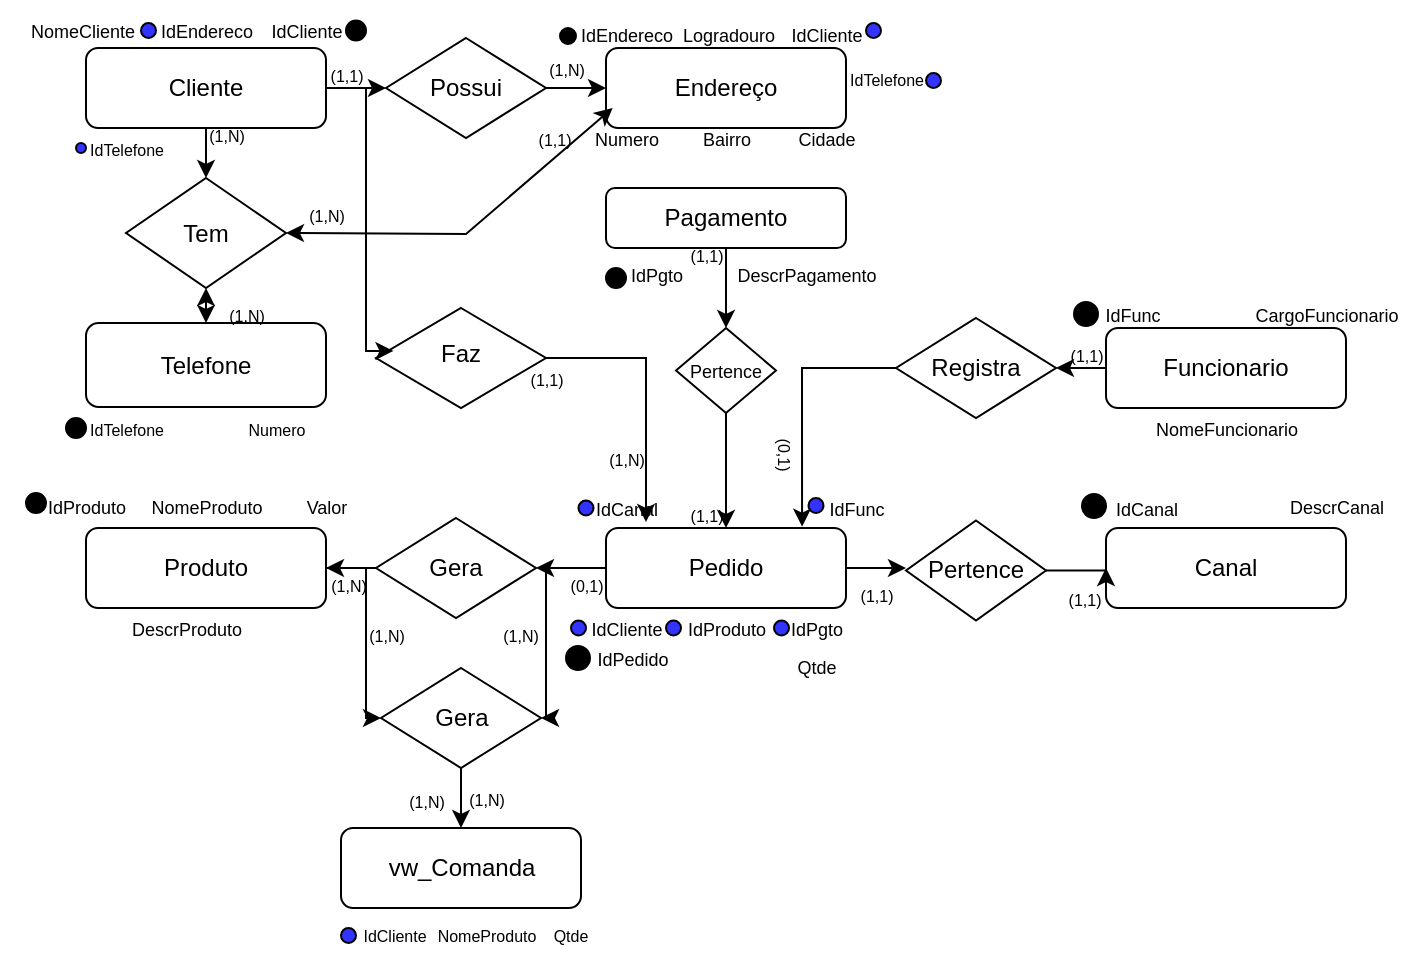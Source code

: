 <mxfile version="24.7.17" pages="2">
  <diagram id="C5RBs43oDa-KdzZeNtuy" name="Card_Grafica">
    <mxGraphModel dx="1426" dy="781" grid="1" gridSize="10" guides="1" tooltips="1" connect="1" arrows="1" fold="1" page="1" pageScale="1" pageWidth="827" pageHeight="1169" math="0" shadow="0">
      <root>
        <mxCell id="WIyWlLk6GJQsqaUBKTNV-0" />
        <mxCell id="WIyWlLk6GJQsqaUBKTNV-1" parent="WIyWlLk6GJQsqaUBKTNV-0" />
        <mxCell id="fTDlbqhUCNYveoykN_zY-8" value="" style="edgeStyle=orthogonalEdgeStyle;rounded=0;orthogonalLoop=1;jettySize=auto;html=1;" parent="WIyWlLk6GJQsqaUBKTNV-1" source="WIyWlLk6GJQsqaUBKTNV-3" target="fTDlbqhUCNYveoykN_zY-5" edge="1">
          <mxGeometry relative="1" as="geometry" />
        </mxCell>
        <mxCell id="trcUUFW1OaZWTTXaqjhK-3" value="" style="edgeStyle=orthogonalEdgeStyle;rounded=0;orthogonalLoop=1;jettySize=auto;html=1;" parent="WIyWlLk6GJQsqaUBKTNV-1" source="WIyWlLk6GJQsqaUBKTNV-3" target="trcUUFW1OaZWTTXaqjhK-1" edge="1">
          <mxGeometry relative="1" as="geometry" />
        </mxCell>
        <mxCell id="WIyWlLk6GJQsqaUBKTNV-3" value="Cliente" style="rounded=1;whiteSpace=wrap;html=1;fontSize=12;glass=0;strokeWidth=1;shadow=0;" parent="WIyWlLk6GJQsqaUBKTNV-1" vertex="1">
          <mxGeometry x="70" y="80" width="120" height="40" as="geometry" />
        </mxCell>
        <mxCell id="WIyWlLk6GJQsqaUBKTNV-6" value="Faz" style="rhombus;whiteSpace=wrap;html=1;shadow=0;fontFamily=Helvetica;fontSize=12;align=center;strokeWidth=1;spacing=6;spacingTop=-4;" parent="WIyWlLk6GJQsqaUBKTNV-1" vertex="1">
          <mxGeometry x="215" y="210" width="85" height="50" as="geometry" />
        </mxCell>
        <mxCell id="WIyWlLk6GJQsqaUBKTNV-7" value="Endereço" style="rounded=1;whiteSpace=wrap;html=1;fontSize=12;glass=0;strokeWidth=1;shadow=0;" parent="WIyWlLk6GJQsqaUBKTNV-1" vertex="1">
          <mxGeometry x="330" y="80" width="120" height="40" as="geometry" />
        </mxCell>
        <mxCell id="trcUUFW1OaZWTTXaqjhK-9" value="" style="edgeStyle=orthogonalEdgeStyle;rounded=0;orthogonalLoop=1;jettySize=auto;html=1;entryX=0.5;entryY=0;entryDx=0;entryDy=0;" parent="WIyWlLk6GJQsqaUBKTNV-1" source="WIyWlLk6GJQsqaUBKTNV-11" target="7USPGDtXoc74cc5BYXGH-4" edge="1">
          <mxGeometry relative="1" as="geometry" />
        </mxCell>
        <mxCell id="WIyWlLk6GJQsqaUBKTNV-11" value="Pagamento" style="rounded=1;whiteSpace=wrap;html=1;fontSize=12;glass=0;strokeWidth=1;shadow=0;" parent="WIyWlLk6GJQsqaUBKTNV-1" vertex="1">
          <mxGeometry x="330" y="150" width="120" height="30" as="geometry" />
        </mxCell>
        <mxCell id="nzJIaV9Nok3M1dJ2iumO-7" style="edgeStyle=orthogonalEdgeStyle;rounded=0;orthogonalLoop=1;jettySize=auto;html=1;entryX=0;entryY=0.5;entryDx=0;entryDy=0;" parent="WIyWlLk6GJQsqaUBKTNV-1" source="WIyWlLk6GJQsqaUBKTNV-12" target="nzJIaV9Nok3M1dJ2iumO-1" edge="1">
          <mxGeometry relative="1" as="geometry">
            <Array as="points">
              <mxPoint x="210" y="340" />
              <mxPoint x="210" y="415" />
            </Array>
          </mxGeometry>
        </mxCell>
        <mxCell id="WIyWlLk6GJQsqaUBKTNV-12" value="Produto" style="rounded=1;whiteSpace=wrap;html=1;fontSize=12;glass=0;strokeWidth=1;shadow=0;" parent="WIyWlLk6GJQsqaUBKTNV-1" vertex="1">
          <mxGeometry x="70" y="320" width="120" height="40" as="geometry" />
        </mxCell>
        <mxCell id="fTDlbqhUCNYveoykN_zY-41" value="" style="edgeStyle=orthogonalEdgeStyle;rounded=0;orthogonalLoop=1;jettySize=auto;html=1;" parent="WIyWlLk6GJQsqaUBKTNV-1" source="fTDlbqhUCNYveoykN_zY-0" target="fTDlbqhUCNYveoykN_zY-31" edge="1">
          <mxGeometry relative="1" as="geometry" />
        </mxCell>
        <mxCell id="trcUUFW1OaZWTTXaqjhK-35" value="" style="edgeStyle=orthogonalEdgeStyle;rounded=0;orthogonalLoop=1;jettySize=auto;html=1;" parent="WIyWlLk6GJQsqaUBKTNV-1" source="fTDlbqhUCNYveoykN_zY-0" edge="1">
          <mxGeometry relative="1" as="geometry">
            <mxPoint x="480" y="340" as="targetPoint" />
          </mxGeometry>
        </mxCell>
        <mxCell id="nzJIaV9Nok3M1dJ2iumO-5" style="edgeStyle=orthogonalEdgeStyle;rounded=0;orthogonalLoop=1;jettySize=auto;html=1;entryX=1;entryY=0.5;entryDx=0;entryDy=0;" parent="WIyWlLk6GJQsqaUBKTNV-1" source="fTDlbqhUCNYveoykN_zY-0" target="nzJIaV9Nok3M1dJ2iumO-1" edge="1">
          <mxGeometry relative="1" as="geometry">
            <Array as="points">
              <mxPoint x="300" y="340" />
              <mxPoint x="300" y="415" />
            </Array>
          </mxGeometry>
        </mxCell>
        <mxCell id="fTDlbqhUCNYveoykN_zY-0" value="Pedido" style="rounded=1;whiteSpace=wrap;html=1;" parent="WIyWlLk6GJQsqaUBKTNV-1" vertex="1">
          <mxGeometry x="330" y="320" width="120" height="40" as="geometry" />
        </mxCell>
        <mxCell id="fTDlbqhUCNYveoykN_zY-1" value="Canal" style="rounded=1;whiteSpace=wrap;html=1;" parent="WIyWlLk6GJQsqaUBKTNV-1" vertex="1">
          <mxGeometry x="580" y="320" width="120" height="40" as="geometry" />
        </mxCell>
        <mxCell id="fTDlbqhUCNYveoykN_zY-19" style="edgeStyle=orthogonalEdgeStyle;rounded=0;orthogonalLoop=1;jettySize=auto;html=1;" parent="WIyWlLk6GJQsqaUBKTNV-1" source="fTDlbqhUCNYveoykN_zY-3" target="fTDlbqhUCNYveoykN_zY-14" edge="1">
          <mxGeometry relative="1" as="geometry" />
        </mxCell>
        <mxCell id="fTDlbqhUCNYveoykN_zY-3" value="Funcionario" style="rounded=1;whiteSpace=wrap;html=1;" parent="WIyWlLk6GJQsqaUBKTNV-1" vertex="1">
          <mxGeometry x="580" y="220" width="120" height="40" as="geometry" />
        </mxCell>
        <mxCell id="fTDlbqhUCNYveoykN_zY-10" value="" style="edgeStyle=orthogonalEdgeStyle;rounded=0;orthogonalLoop=1;jettySize=auto;html=1;" parent="WIyWlLk6GJQsqaUBKTNV-1" source="fTDlbqhUCNYveoykN_zY-5" target="WIyWlLk6GJQsqaUBKTNV-7" edge="1">
          <mxGeometry relative="1" as="geometry" />
        </mxCell>
        <mxCell id="fTDlbqhUCNYveoykN_zY-5" value="Possui" style="rhombus;whiteSpace=wrap;html=1;" parent="WIyWlLk6GJQsqaUBKTNV-1" vertex="1">
          <mxGeometry x="220" y="75" width="80" height="50" as="geometry" />
        </mxCell>
        <mxCell id="fTDlbqhUCNYveoykN_zY-14" value="Registra" style="rhombus;whiteSpace=wrap;html=1;" parent="WIyWlLk6GJQsqaUBKTNV-1" vertex="1">
          <mxGeometry x="475" y="215" width="80" height="50" as="geometry" />
        </mxCell>
        <mxCell id="trcUUFW1OaZWTTXaqjhK-41" style="edgeStyle=orthogonalEdgeStyle;rounded=0;orthogonalLoop=1;jettySize=auto;html=1;exitX=1;exitY=0.5;exitDx=0;exitDy=0;" parent="WIyWlLk6GJQsqaUBKTNV-1" source="fTDlbqhUCNYveoykN_zY-24" edge="1">
          <mxGeometry relative="1" as="geometry">
            <mxPoint x="580" y="340" as="targetPoint" />
          </mxGeometry>
        </mxCell>
        <mxCell id="fTDlbqhUCNYveoykN_zY-24" value="Pertence" style="rhombus;whiteSpace=wrap;html=1;" parent="WIyWlLk6GJQsqaUBKTNV-1" vertex="1">
          <mxGeometry x="480" y="316.25" width="70" height="50" as="geometry" />
        </mxCell>
        <mxCell id="fTDlbqhUCNYveoykN_zY-42" value="" style="edgeStyle=orthogonalEdgeStyle;rounded=0;orthogonalLoop=1;jettySize=auto;html=1;" parent="WIyWlLk6GJQsqaUBKTNV-1" source="fTDlbqhUCNYveoykN_zY-31" target="WIyWlLk6GJQsqaUBKTNV-12" edge="1">
          <mxGeometry relative="1" as="geometry" />
        </mxCell>
        <mxCell id="fTDlbqhUCNYveoykN_zY-31" value="Gera" style="rhombus;whiteSpace=wrap;html=1;" parent="WIyWlLk6GJQsqaUBKTNV-1" vertex="1">
          <mxGeometry x="215" y="315" width="80" height="50" as="geometry" />
        </mxCell>
        <mxCell id="fTDlbqhUCNYveoykN_zY-38" style="edgeStyle=orthogonalEdgeStyle;rounded=0;orthogonalLoop=1;jettySize=auto;html=1;entryX=0.103;entryY=0.429;entryDx=0;entryDy=0;entryPerimeter=0;" parent="WIyWlLk6GJQsqaUBKTNV-1" source="WIyWlLk6GJQsqaUBKTNV-3" target="WIyWlLk6GJQsqaUBKTNV-6" edge="1">
          <mxGeometry relative="1" as="geometry">
            <Array as="points">
              <mxPoint x="210" y="100" />
              <mxPoint x="210" y="232" />
            </Array>
          </mxGeometry>
        </mxCell>
        <mxCell id="fTDlbqhUCNYveoykN_zY-61" value="&lt;font style=&quot;font-size: 9px;&quot;&gt;NomeCliente&lt;/font&gt;" style="text;html=1;align=center;verticalAlign=middle;resizable=0;points=[];autosize=1;strokeColor=none;fillColor=none;" parent="WIyWlLk6GJQsqaUBKTNV-1" vertex="1">
          <mxGeometry x="27.5" y="56.25" width="80" height="30" as="geometry" />
        </mxCell>
        <mxCell id="fTDlbqhUCNYveoykN_zY-62" value="&lt;font style=&quot;font-size: 9px;&quot;&gt;IdCliente&lt;/font&gt;" style="text;html=1;align=center;verticalAlign=middle;resizable=0;points=[];autosize=1;strokeColor=none;fillColor=none;" parent="WIyWlLk6GJQsqaUBKTNV-1" vertex="1">
          <mxGeometry x="150" y="56.25" width="60" height="30" as="geometry" />
        </mxCell>
        <mxCell id="fTDlbqhUCNYveoykN_zY-63" value="" style="ellipse;whiteSpace=wrap;html=1;aspect=fixed;fillColor=#000000;" parent="WIyWlLk6GJQsqaUBKTNV-1" vertex="1">
          <mxGeometry x="60" y="130" as="geometry" />
        </mxCell>
        <mxCell id="fTDlbqhUCNYveoykN_zY-64" value="&lt;font style=&quot;font-size: 9px;&quot;&gt;IdEndereco&lt;/font&gt;" style="text;html=1;align=center;verticalAlign=middle;resizable=0;points=[];autosize=1;strokeColor=none;fillColor=none;" parent="WIyWlLk6GJQsqaUBKTNV-1" vertex="1">
          <mxGeometry x="305" y="58" width="70" height="30" as="geometry" />
        </mxCell>
        <mxCell id="fTDlbqhUCNYveoykN_zY-65" value="&lt;font style=&quot;font-size: 9px;&quot;&gt;Logradouro&lt;/font&gt;" style="text;html=1;align=center;verticalAlign=middle;resizable=0;points=[];autosize=1;strokeColor=none;fillColor=none;" parent="WIyWlLk6GJQsqaUBKTNV-1" vertex="1">
          <mxGeometry x="356.25" y="58" width="70" height="30" as="geometry" />
        </mxCell>
        <mxCell id="fTDlbqhUCNYveoykN_zY-66" value="&lt;font style=&quot;font-size: 9px;&quot;&gt;IdCliente&lt;/font&gt;" style="text;html=1;align=center;verticalAlign=middle;resizable=0;points=[];autosize=1;strokeColor=none;fillColor=none;" parent="WIyWlLk6GJQsqaUBKTNV-1" vertex="1">
          <mxGeometry x="410" y="58" width="60" height="30" as="geometry" />
        </mxCell>
        <mxCell id="fTDlbqhUCNYveoykN_zY-67" value="" style="ellipse;whiteSpace=wrap;html=1;aspect=fixed;fillColor=#000000;" parent="WIyWlLk6GJQsqaUBKTNV-1" vertex="1">
          <mxGeometry x="307" y="70" width="8" height="8" as="geometry" />
        </mxCell>
        <mxCell id="fTDlbqhUCNYveoykN_zY-68" value="&lt;font style=&quot;font-size: 9px;&quot;&gt;Numero&lt;/font&gt;" style="text;html=1;align=center;verticalAlign=middle;resizable=0;points=[];autosize=1;strokeColor=none;fillColor=none;" parent="WIyWlLk6GJQsqaUBKTNV-1" vertex="1">
          <mxGeometry x="310" y="110" width="60" height="30" as="geometry" />
        </mxCell>
        <mxCell id="fTDlbqhUCNYveoykN_zY-69" value="&lt;font style=&quot;font-size: 9px;&quot;&gt;Bairro&lt;/font&gt;" style="text;html=1;align=center;verticalAlign=middle;resizable=0;points=[];autosize=1;strokeColor=none;fillColor=none;" parent="WIyWlLk6GJQsqaUBKTNV-1" vertex="1">
          <mxGeometry x="365" y="110" width="50" height="30" as="geometry" />
        </mxCell>
        <mxCell id="fTDlbqhUCNYveoykN_zY-70" value="&lt;font style=&quot;font-size: 9px;&quot;&gt;Cidade&lt;/font&gt;" style="text;html=1;align=center;verticalAlign=middle;resizable=0;points=[];autosize=1;strokeColor=none;fillColor=none;" parent="WIyWlLk6GJQsqaUBKTNV-1" vertex="1">
          <mxGeometry x="415" y="110" width="50" height="30" as="geometry" />
        </mxCell>
        <mxCell id="fTDlbqhUCNYveoykN_zY-71" value="&lt;font style=&quot;font-size: 9px;&quot;&gt;IdPgto&lt;/font&gt;" style="text;html=1;align=center;verticalAlign=middle;resizable=0;points=[];autosize=1;strokeColor=none;fillColor=none;" parent="WIyWlLk6GJQsqaUBKTNV-1" vertex="1">
          <mxGeometry x="330" y="178" width="50" height="30" as="geometry" />
        </mxCell>
        <mxCell id="fTDlbqhUCNYveoykN_zY-72" value="&lt;font style=&quot;font-size: 9px;&quot;&gt;DescrPagamento&lt;/font&gt;" style="text;html=1;align=center;verticalAlign=middle;resizable=0;points=[];autosize=1;strokeColor=none;fillColor=none;" parent="WIyWlLk6GJQsqaUBKTNV-1" vertex="1">
          <mxGeometry x="385" y="178" width="90" height="30" as="geometry" />
        </mxCell>
        <mxCell id="fTDlbqhUCNYveoykN_zY-74" value="" style="ellipse;whiteSpace=wrap;html=1;aspect=fixed;fillColor=#000000;" parent="WIyWlLk6GJQsqaUBKTNV-1" vertex="1">
          <mxGeometry x="330" y="190" width="10" height="10" as="geometry" />
        </mxCell>
        <mxCell id="fTDlbqhUCNYveoykN_zY-75" value="&lt;font style=&quot;font-size: 9px;&quot;&gt;IdProduto&lt;/font&gt;" style="text;html=1;align=center;verticalAlign=middle;resizable=0;points=[];autosize=1;strokeColor=none;fillColor=none;" parent="WIyWlLk6GJQsqaUBKTNV-1" vertex="1">
          <mxGeometry x="40" y="293.75" width="60" height="30" as="geometry" />
        </mxCell>
        <mxCell id="fTDlbqhUCNYveoykN_zY-76" value="&lt;font style=&quot;font-size: 9px;&quot;&gt;NomeProduto&lt;/font&gt;" style="text;html=1;align=center;verticalAlign=middle;resizable=0;points=[];autosize=1;strokeColor=none;fillColor=none;" parent="WIyWlLk6GJQsqaUBKTNV-1" vertex="1">
          <mxGeometry x="90" y="293.75" width="80" height="30" as="geometry" />
        </mxCell>
        <mxCell id="fTDlbqhUCNYveoykN_zY-77" value="&lt;font style=&quot;font-size: 9px;&quot;&gt;Valor&lt;/font&gt;" style="text;html=1;align=center;verticalAlign=middle;resizable=0;points=[];autosize=1;strokeColor=none;fillColor=none;" parent="WIyWlLk6GJQsqaUBKTNV-1" vertex="1">
          <mxGeometry x="170" y="293.75" width="40" height="30" as="geometry" />
        </mxCell>
        <mxCell id="fTDlbqhUCNYveoykN_zY-78" value="&lt;font style=&quot;font-size: 9px;&quot;&gt;DescrProduto&lt;/font&gt;" style="text;html=1;align=center;verticalAlign=middle;resizable=0;points=[];autosize=1;strokeColor=none;fillColor=none;" parent="WIyWlLk6GJQsqaUBKTNV-1" vertex="1">
          <mxGeometry x="80" y="355" width="80" height="30" as="geometry" />
        </mxCell>
        <mxCell id="fTDlbqhUCNYveoykN_zY-79" value="" style="ellipse;whiteSpace=wrap;html=1;aspect=fixed;fillColor=#000000;" parent="WIyWlLk6GJQsqaUBKTNV-1" vertex="1">
          <mxGeometry x="40" y="302.5" width="10" height="10" as="geometry" />
        </mxCell>
        <mxCell id="fTDlbqhUCNYveoykN_zY-80" value="&lt;font style=&quot;font-size: 9px;&quot;&gt;IdFunc&lt;/font&gt;" style="text;html=1;align=center;verticalAlign=middle;resizable=0;points=[];autosize=1;strokeColor=none;fillColor=none;" parent="WIyWlLk6GJQsqaUBKTNV-1" vertex="1">
          <mxGeometry x="568" y="198" width="50" height="30" as="geometry" />
        </mxCell>
        <mxCell id="fTDlbqhUCNYveoykN_zY-81" value="&lt;font style=&quot;font-size: 9px;&quot;&gt;CargoFuncionario&lt;/font&gt;" style="text;html=1;align=center;verticalAlign=middle;resizable=0;points=[];autosize=1;strokeColor=none;fillColor=none;" parent="WIyWlLk6GJQsqaUBKTNV-1" vertex="1">
          <mxGeometry x="640" y="198" width="100" height="30" as="geometry" />
        </mxCell>
        <mxCell id="fTDlbqhUCNYveoykN_zY-82" value="&lt;font style=&quot;font-size: 9px;&quot;&gt;NomeFuncionario&lt;/font&gt;" style="text;html=1;align=center;verticalAlign=middle;resizable=0;points=[];autosize=1;strokeColor=none;fillColor=none;" parent="WIyWlLk6GJQsqaUBKTNV-1" vertex="1">
          <mxGeometry x="595" y="255" width="90" height="30" as="geometry" />
        </mxCell>
        <mxCell id="fTDlbqhUCNYveoykN_zY-83" value="" style="ellipse;whiteSpace=wrap;html=1;aspect=fixed;fillColor=#000000;" parent="WIyWlLk6GJQsqaUBKTNV-1" vertex="1">
          <mxGeometry x="564" y="207" width="12" height="12" as="geometry" />
        </mxCell>
        <mxCell id="fTDlbqhUCNYveoykN_zY-84" value="&lt;font style=&quot;font-size: 9px;&quot;&gt;IdCanal&lt;/font&gt;" style="text;html=1;align=center;verticalAlign=middle;resizable=0;points=[];autosize=1;strokeColor=none;fillColor=none;" parent="WIyWlLk6GJQsqaUBKTNV-1" vertex="1">
          <mxGeometry x="575" y="295" width="50" height="30" as="geometry" />
        </mxCell>
        <mxCell id="fTDlbqhUCNYveoykN_zY-85" value="&lt;font style=&quot;font-size: 9px;&quot;&gt;DescrCanal&lt;/font&gt;" style="text;html=1;align=center;verticalAlign=middle;resizable=0;points=[];autosize=1;strokeColor=none;fillColor=none;" parent="WIyWlLk6GJQsqaUBKTNV-1" vertex="1">
          <mxGeometry x="660" y="293.75" width="70" height="30" as="geometry" />
        </mxCell>
        <mxCell id="fTDlbqhUCNYveoykN_zY-86" value="" style="ellipse;whiteSpace=wrap;html=1;aspect=fixed;fillColor=#000000;" parent="WIyWlLk6GJQsqaUBKTNV-1" vertex="1">
          <mxGeometry x="568" y="303" width="12" height="12" as="geometry" />
        </mxCell>
        <mxCell id="fTDlbqhUCNYveoykN_zY-87" value="&lt;font style=&quot;font-size: 9px;&quot;&gt;IdCliente&lt;/font&gt;" style="text;html=1;align=center;verticalAlign=middle;resizable=0;points=[];autosize=1;strokeColor=none;fillColor=none;" parent="WIyWlLk6GJQsqaUBKTNV-1" vertex="1">
          <mxGeometry x="310" y="355" width="60" height="30" as="geometry" />
        </mxCell>
        <mxCell id="fTDlbqhUCNYveoykN_zY-88" value="&lt;font style=&quot;font-size: 9px;&quot;&gt;IdProduto&lt;/font&gt;" style="text;html=1;align=center;verticalAlign=middle;resizable=0;points=[];autosize=1;strokeColor=none;fillColor=none;" parent="WIyWlLk6GJQsqaUBKTNV-1" vertex="1">
          <mxGeometry x="360" y="355" width="60" height="30" as="geometry" />
        </mxCell>
        <mxCell id="fTDlbqhUCNYveoykN_zY-89" value="&lt;font style=&quot;font-size: 9px;&quot;&gt;IdPgto&lt;/font&gt;" style="text;html=1;align=center;verticalAlign=middle;resizable=0;points=[];autosize=1;strokeColor=none;fillColor=none;" parent="WIyWlLk6GJQsqaUBKTNV-1" vertex="1">
          <mxGeometry x="410" y="355" width="50" height="30" as="geometry" />
        </mxCell>
        <mxCell id="fTDlbqhUCNYveoykN_zY-91" value="&lt;font style=&quot;font-size: 9px;&quot;&gt;IdCanal&lt;/font&gt;" style="text;html=1;align=center;verticalAlign=middle;resizable=0;points=[];autosize=1;strokeColor=none;fillColor=none;" parent="WIyWlLk6GJQsqaUBKTNV-1" vertex="1">
          <mxGeometry x="315" y="295" width="50" height="30" as="geometry" />
        </mxCell>
        <mxCell id="fTDlbqhUCNYveoykN_zY-92" value="&lt;font style=&quot;font-size: 9px;&quot;&gt;IdFunc&lt;/font&gt;" style="text;html=1;align=center;verticalAlign=middle;resizable=0;points=[];autosize=1;strokeColor=none;fillColor=none;" parent="WIyWlLk6GJQsqaUBKTNV-1" vertex="1">
          <mxGeometry x="430" y="295" width="50" height="30" as="geometry" />
        </mxCell>
        <mxCell id="7USPGDtXoc74cc5BYXGH-1" value="&lt;font style=&quot;font-size: 8px;&quot;&gt;(1,N)&lt;/font&gt;" style="text;html=1;align=center;verticalAlign=middle;resizable=0;points=[];autosize=1;strokeColor=none;fillColor=none;" parent="WIyWlLk6GJQsqaUBKTNV-1" vertex="1">
          <mxGeometry x="290" y="75" width="40" height="30" as="geometry" />
        </mxCell>
        <mxCell id="7USPGDtXoc74cc5BYXGH-2" value="&lt;font style=&quot;font-size: 8px;&quot;&gt;(1,1)&lt;/font&gt;" style="text;html=1;align=center;verticalAlign=middle;resizable=0;points=[];autosize=1;strokeColor=none;fillColor=none;" parent="WIyWlLk6GJQsqaUBKTNV-1" vertex="1">
          <mxGeometry x="180" y="78" width="40" height="30" as="geometry" />
        </mxCell>
        <mxCell id="trcUUFW1OaZWTTXaqjhK-13" value="" style="edgeStyle=orthogonalEdgeStyle;rounded=0;orthogonalLoop=1;jettySize=auto;html=1;entryX=0.5;entryY=0;entryDx=0;entryDy=0;" parent="WIyWlLk6GJQsqaUBKTNV-1" source="7USPGDtXoc74cc5BYXGH-4" target="fTDlbqhUCNYveoykN_zY-0" edge="1">
          <mxGeometry relative="1" as="geometry" />
        </mxCell>
        <mxCell id="trcUUFW1OaZWTTXaqjhK-57" style="edgeStyle=orthogonalEdgeStyle;rounded=0;orthogonalLoop=1;jettySize=auto;html=1;exitX=1;exitY=0.5;exitDx=0;exitDy=0;" parent="WIyWlLk6GJQsqaUBKTNV-1" source="7USPGDtXoc74cc5BYXGH-4" edge="1">
          <mxGeometry relative="1" as="geometry">
            <mxPoint x="415" y="241" as="targetPoint" />
          </mxGeometry>
        </mxCell>
        <mxCell id="7USPGDtXoc74cc5BYXGH-4" value="&lt;font style=&quot;font-size: 9px;&quot;&gt;Pertence&lt;/font&gt;" style="rhombus;whiteSpace=wrap;html=1;" parent="WIyWlLk6GJQsqaUBKTNV-1" vertex="1">
          <mxGeometry x="365" y="220" width="50" height="42.5" as="geometry" />
        </mxCell>
        <mxCell id="7USPGDtXoc74cc5BYXGH-5" style="edgeStyle=orthogonalEdgeStyle;rounded=0;orthogonalLoop=1;jettySize=auto;html=1;entryX=0.7;entryY=0.733;entryDx=0;entryDy=0;entryPerimeter=0;" parent="WIyWlLk6GJQsqaUBKTNV-1" source="WIyWlLk6GJQsqaUBKTNV-6" target="fTDlbqhUCNYveoykN_zY-91" edge="1">
          <mxGeometry relative="1" as="geometry" />
        </mxCell>
        <mxCell id="7USPGDtXoc74cc5BYXGH-8" value="&lt;font style=&quot;font-size: 8px;&quot;&gt;(1,1)&lt;/font&gt;" style="text;html=1;align=center;verticalAlign=middle;resizable=0;points=[];autosize=1;strokeColor=none;fillColor=none;" parent="WIyWlLk6GJQsqaUBKTNV-1" vertex="1">
          <mxGeometry x="360" y="168" width="40" height="30" as="geometry" />
        </mxCell>
        <mxCell id="7USPGDtXoc74cc5BYXGH-10" value="&lt;font style=&quot;font-size: 8px;&quot;&gt;(1,N)&lt;/font&gt;" style="text;html=1;align=center;verticalAlign=middle;resizable=0;points=[];autosize=1;strokeColor=none;fillColor=none;" parent="WIyWlLk6GJQsqaUBKTNV-1" vertex="1">
          <mxGeometry x="320" y="270" width="40" height="30" as="geometry" />
        </mxCell>
        <mxCell id="7USPGDtXoc74cc5BYXGH-11" value="&lt;span style=&quot;font-size: 8px;&quot;&gt;(1,1)&lt;/span&gt;" style="text;html=1;align=center;verticalAlign=middle;resizable=0;points=[];autosize=1;strokeColor=none;fillColor=none;" parent="WIyWlLk6GJQsqaUBKTNV-1" vertex="1">
          <mxGeometry x="280" y="230" width="40" height="30" as="geometry" />
        </mxCell>
        <mxCell id="7USPGDtXoc74cc5BYXGH-16" value="&lt;font style=&quot;font-size: 8px;&quot;&gt;(1,N)&lt;/font&gt;" style="text;html=1;align=center;verticalAlign=middle;resizable=0;points=[];autosize=1;strokeColor=none;fillColor=none;" parent="WIyWlLk6GJQsqaUBKTNV-1" vertex="1">
          <mxGeometry x="181" y="332.5" width="40" height="30" as="geometry" />
        </mxCell>
        <mxCell id="7USPGDtXoc74cc5BYXGH-17" value="&lt;font style=&quot;font-size: 8px;&quot;&gt;(0,1)&lt;/font&gt;" style="text;html=1;align=center;verticalAlign=middle;resizable=0;points=[];autosize=1;strokeColor=none;fillColor=none;" parent="WIyWlLk6GJQsqaUBKTNV-1" vertex="1">
          <mxGeometry x="300" y="333" width="40" height="30" as="geometry" />
        </mxCell>
        <mxCell id="7USPGDtXoc74cc5BYXGH-18" value="&lt;font style=&quot;font-size: 8px;&quot;&gt;(1,1)&lt;/font&gt;" style="text;html=1;align=center;verticalAlign=middle;resizable=0;points=[];autosize=1;strokeColor=none;fillColor=none;" parent="WIyWlLk6GJQsqaUBKTNV-1" vertex="1">
          <mxGeometry x="549" y="340" width="40" height="30" as="geometry" />
        </mxCell>
        <mxCell id="7USPGDtXoc74cc5BYXGH-19" value="&lt;font style=&quot;font-size: 8px;&quot;&gt;(1,1)&lt;/font&gt;" style="text;html=1;align=center;verticalAlign=middle;resizable=0;points=[];autosize=1;strokeColor=none;fillColor=none;" parent="WIyWlLk6GJQsqaUBKTNV-1" vertex="1">
          <mxGeometry x="445" y="338" width="40" height="30" as="geometry" />
        </mxCell>
        <mxCell id="7USPGDtXoc74cc5BYXGH-20" value="&lt;font style=&quot;font-size: 8px;&quot;&gt;(0,1)&lt;/font&gt;" style="text;html=1;align=center;verticalAlign=middle;resizable=0;points=[];autosize=1;strokeColor=none;fillColor=none;rotation=90;" parent="WIyWlLk6GJQsqaUBKTNV-1" vertex="1">
          <mxGeometry x="400" y="268" width="40" height="30" as="geometry" />
        </mxCell>
        <mxCell id="7USPGDtXoc74cc5BYXGH-21" value="&lt;font style=&quot;font-size: 8px;&quot;&gt;(1,1)&lt;/font&gt;" style="text;html=1;align=center;verticalAlign=middle;resizable=0;points=[];autosize=1;strokeColor=none;fillColor=none;" parent="WIyWlLk6GJQsqaUBKTNV-1" vertex="1">
          <mxGeometry x="550" y="218" width="40" height="30" as="geometry" />
        </mxCell>
        <mxCell id="7USPGDtXoc74cc5BYXGH-23" value="" style="ellipse;whiteSpace=wrap;html=1;aspect=fixed;fillColor=#000000;" parent="WIyWlLk6GJQsqaUBKTNV-1" vertex="1">
          <mxGeometry x="200" y="66.25" width="10" height="10" as="geometry" />
        </mxCell>
        <mxCell id="trcUUFW1OaZWTTXaqjhK-0" value="&lt;font style=&quot;font-size: 8px;&quot;&gt;IdTelefone&lt;/font&gt;" style="text;html=1;align=center;verticalAlign=middle;resizable=0;points=[];autosize=1;strokeColor=none;fillColor=none;" parent="WIyWlLk6GJQsqaUBKTNV-1" vertex="1">
          <mxGeometry x="60" y="115" width="60" height="30" as="geometry" />
        </mxCell>
        <mxCell id="trcUUFW1OaZWTTXaqjhK-1" value="Tem" style="rhombus;whiteSpace=wrap;html=1;" parent="WIyWlLk6GJQsqaUBKTNV-1" vertex="1">
          <mxGeometry x="90" y="145" width="80" height="55" as="geometry" />
        </mxCell>
        <mxCell id="trcUUFW1OaZWTTXaqjhK-4" value="Telefone" style="rounded=1;whiteSpace=wrap;html=1;" parent="WIyWlLk6GJQsqaUBKTNV-1" vertex="1">
          <mxGeometry x="70" y="217.5" width="120" height="42" as="geometry" />
        </mxCell>
        <mxCell id="trcUUFW1OaZWTTXaqjhK-14" value="&lt;font style=&quot;font-size: 8px;&quot;&gt;(1,1)&lt;/font&gt;" style="text;html=1;align=center;verticalAlign=middle;resizable=0;points=[];autosize=1;strokeColor=none;fillColor=none;" parent="WIyWlLk6GJQsqaUBKTNV-1" vertex="1">
          <mxGeometry x="360" y="298" width="40" height="30" as="geometry" />
        </mxCell>
        <mxCell id="trcUUFW1OaZWTTXaqjhK-15" value="&lt;font style=&quot;font-size: 8px;&quot;&gt;IdTelefone&lt;/font&gt;" style="text;html=1;align=center;verticalAlign=middle;resizable=0;points=[];autosize=1;strokeColor=none;fillColor=none;" parent="WIyWlLk6GJQsqaUBKTNV-1" vertex="1">
          <mxGeometry x="440" y="80" width="60" height="30" as="geometry" />
        </mxCell>
        <mxCell id="trcUUFW1OaZWTTXaqjhK-17" value="&lt;font style=&quot;font-size: 8px;&quot;&gt;IdTelefone&lt;/font&gt;" style="text;html=1;align=center;verticalAlign=middle;resizable=0;points=[];autosize=1;strokeColor=none;fillColor=none;" parent="WIyWlLk6GJQsqaUBKTNV-1" vertex="1">
          <mxGeometry x="60" y="255" width="60" height="30" as="geometry" />
        </mxCell>
        <mxCell id="trcUUFW1OaZWTTXaqjhK-18" value="&lt;font style=&quot;font-size: 8px;&quot;&gt;Numero&lt;/font&gt;" style="text;html=1;align=center;verticalAlign=middle;resizable=0;points=[];autosize=1;strokeColor=none;fillColor=none;" parent="WIyWlLk6GJQsqaUBKTNV-1" vertex="1">
          <mxGeometry x="140" y="255" width="50" height="30" as="geometry" />
        </mxCell>
        <mxCell id="trcUUFW1OaZWTTXaqjhK-19" value="" style="ellipse;whiteSpace=wrap;html=1;aspect=fixed;fillColor=#3333FF;" parent="WIyWlLk6GJQsqaUBKTNV-1" vertex="1">
          <mxGeometry x="490" y="92.5" width="7.5" height="7.5" as="geometry" />
        </mxCell>
        <mxCell id="trcUUFW1OaZWTTXaqjhK-20" value="" style="ellipse;whiteSpace=wrap;html=1;aspect=fixed;fillColor=#000000;" parent="WIyWlLk6GJQsqaUBKTNV-1" vertex="1">
          <mxGeometry x="60" y="265" width="10" height="10" as="geometry" />
        </mxCell>
        <mxCell id="trcUUFW1OaZWTTXaqjhK-21" value="" style="ellipse;whiteSpace=wrap;html=1;aspect=fixed;fillColor=#3333FF;" parent="WIyWlLk6GJQsqaUBKTNV-1" vertex="1">
          <mxGeometry x="316.25" y="306.25" width="7.5" height="7.5" as="geometry" />
        </mxCell>
        <mxCell id="trcUUFW1OaZWTTXaqjhK-23" value="" style="ellipse;whiteSpace=wrap;html=1;aspect=fixed;fillColor=#3333FF;" parent="WIyWlLk6GJQsqaUBKTNV-1" vertex="1">
          <mxGeometry x="431.25" y="305" width="7.5" height="7.5" as="geometry" />
        </mxCell>
        <mxCell id="trcUUFW1OaZWTTXaqjhK-24" value="" style="ellipse;whiteSpace=wrap;html=1;aspect=fixed;fillColor=#3333FF;" parent="WIyWlLk6GJQsqaUBKTNV-1" vertex="1">
          <mxGeometry x="414" y="366.25" width="7.5" height="7.5" as="geometry" />
        </mxCell>
        <mxCell id="trcUUFW1OaZWTTXaqjhK-25" value="" style="ellipse;whiteSpace=wrap;html=1;aspect=fixed;fillColor=#3333FF;" parent="WIyWlLk6GJQsqaUBKTNV-1" vertex="1">
          <mxGeometry x="360" y="366.25" width="7.5" height="7.5" as="geometry" />
        </mxCell>
        <mxCell id="trcUUFW1OaZWTTXaqjhK-26" value="" style="ellipse;whiteSpace=wrap;html=1;aspect=fixed;fillColor=#3333FF;" parent="WIyWlLk6GJQsqaUBKTNV-1" vertex="1">
          <mxGeometry x="312.5" y="366.25" width="7.5" height="7.5" as="geometry" />
        </mxCell>
        <mxCell id="trcUUFW1OaZWTTXaqjhK-27" value="" style="ellipse;whiteSpace=wrap;html=1;aspect=fixed;fillColor=#3333FF;" parent="WIyWlLk6GJQsqaUBKTNV-1" vertex="1">
          <mxGeometry x="65" y="127.5" width="5" height="5" as="geometry" />
        </mxCell>
        <mxCell id="trcUUFW1OaZWTTXaqjhK-42" value="" style="endArrow=classic;startArrow=classic;html=1;rounded=0;entryX=0.389;entryY=0;entryDx=0;entryDy=0;entryPerimeter=0;exitX=1;exitY=0.5;exitDx=0;exitDy=0;" parent="WIyWlLk6GJQsqaUBKTNV-1" source="trcUUFW1OaZWTTXaqjhK-1" target="fTDlbqhUCNYveoykN_zY-68" edge="1">
          <mxGeometry width="50" height="50" relative="1" as="geometry">
            <mxPoint x="180" y="173" as="sourcePoint" />
            <mxPoint x="430" y="230" as="targetPoint" />
            <Array as="points">
              <mxPoint x="260" y="173" />
            </Array>
          </mxGeometry>
        </mxCell>
        <mxCell id="trcUUFW1OaZWTTXaqjhK-44" value="" style="endArrow=classic;startArrow=classic;html=1;rounded=0;entryX=0.5;entryY=1;entryDx=0;entryDy=0;exitX=0.5;exitY=0;exitDx=0;exitDy=0;" parent="WIyWlLk6GJQsqaUBKTNV-1" source="trcUUFW1OaZWTTXaqjhK-4" target="trcUUFW1OaZWTTXaqjhK-1" edge="1">
          <mxGeometry width="50" height="50" relative="1" as="geometry">
            <mxPoint x="380" y="280" as="sourcePoint" />
            <mxPoint x="430" y="230" as="targetPoint" />
          </mxGeometry>
        </mxCell>
        <mxCell id="trcUUFW1OaZWTTXaqjhK-48" value="" style="ellipse;whiteSpace=wrap;html=1;aspect=fixed;fillColor=#3333FF;" parent="WIyWlLk6GJQsqaUBKTNV-1" vertex="1">
          <mxGeometry x="460" y="67.5" width="7.5" height="7.5" as="geometry" />
        </mxCell>
        <mxCell id="trcUUFW1OaZWTTXaqjhK-49" value="&lt;font style=&quot;font-size: 8px;&quot;&gt;(1,N)&lt;/font&gt;" style="text;html=1;align=center;verticalAlign=middle;resizable=0;points=[];autosize=1;strokeColor=none;fillColor=none;" parent="WIyWlLk6GJQsqaUBKTNV-1" vertex="1">
          <mxGeometry x="130" y="198" width="40" height="30" as="geometry" />
        </mxCell>
        <mxCell id="trcUUFW1OaZWTTXaqjhK-50" value="&lt;font style=&quot;font-size: 8px;&quot;&gt;(1,N)&lt;/font&gt;" style="text;html=1;align=center;verticalAlign=middle;resizable=0;points=[];autosize=1;strokeColor=none;fillColor=none;" parent="WIyWlLk6GJQsqaUBKTNV-1" vertex="1">
          <mxGeometry x="120" y="108" width="40" height="30" as="geometry" />
        </mxCell>
        <mxCell id="trcUUFW1OaZWTTXaqjhK-51" value="&lt;font style=&quot;font-size: 8px;&quot;&gt;(1,1)&lt;/font&gt;" style="text;html=1;align=center;verticalAlign=middle;resizable=0;points=[];autosize=1;strokeColor=none;fillColor=none;" parent="WIyWlLk6GJQsqaUBKTNV-1" vertex="1">
          <mxGeometry x="283.75" y="110" width="40" height="30" as="geometry" />
        </mxCell>
        <mxCell id="trcUUFW1OaZWTTXaqjhK-52" value="&lt;font style=&quot;font-size: 8px;&quot;&gt;(1,N)&lt;/font&gt;" style="text;html=1;align=center;verticalAlign=middle;resizable=0;points=[];autosize=1;strokeColor=none;fillColor=none;" parent="WIyWlLk6GJQsqaUBKTNV-1" vertex="1">
          <mxGeometry x="170" y="148" width="40" height="30" as="geometry" />
        </mxCell>
        <mxCell id="trcUUFW1OaZWTTXaqjhK-55" value="&lt;font style=&quot;font-size: 9px;&quot;&gt;IdEndereco&lt;/font&gt;" style="text;html=1;align=center;verticalAlign=middle;resizable=0;points=[];autosize=1;strokeColor=none;fillColor=none;" parent="WIyWlLk6GJQsqaUBKTNV-1" vertex="1">
          <mxGeometry x="95" y="56.25" width="70" height="30" as="geometry" />
        </mxCell>
        <mxCell id="trcUUFW1OaZWTTXaqjhK-56" value="" style="ellipse;whiteSpace=wrap;html=1;aspect=fixed;fillColor=#3333FF;" parent="WIyWlLk6GJQsqaUBKTNV-1" vertex="1">
          <mxGeometry x="97.5" y="67.5" width="7.5" height="7.5" as="geometry" />
        </mxCell>
        <mxCell id="trcUUFW1OaZWTTXaqjhK-62" style="edgeStyle=orthogonalEdgeStyle;rounded=0;orthogonalLoop=1;jettySize=auto;html=1;entryX=0.817;entryY=-0.017;entryDx=0;entryDy=0;entryPerimeter=0;" parent="WIyWlLk6GJQsqaUBKTNV-1" source="fTDlbqhUCNYveoykN_zY-14" target="fTDlbqhUCNYveoykN_zY-0" edge="1">
          <mxGeometry relative="1" as="geometry" />
        </mxCell>
        <mxCell id="nzJIaV9Nok3M1dJ2iumO-6" value="" style="edgeStyle=orthogonalEdgeStyle;rounded=0;orthogonalLoop=1;jettySize=auto;html=1;" parent="WIyWlLk6GJQsqaUBKTNV-1" source="nzJIaV9Nok3M1dJ2iumO-1" target="nzJIaV9Nok3M1dJ2iumO-3" edge="1">
          <mxGeometry relative="1" as="geometry" />
        </mxCell>
        <mxCell id="nzJIaV9Nok3M1dJ2iumO-1" value="Gera" style="rhombus;whiteSpace=wrap;html=1;" parent="WIyWlLk6GJQsqaUBKTNV-1" vertex="1">
          <mxGeometry x="217.5" y="390" width="80" height="50" as="geometry" />
        </mxCell>
        <mxCell id="nzJIaV9Nok3M1dJ2iumO-2" style="edgeStyle=orthogonalEdgeStyle;rounded=0;orthogonalLoop=1;jettySize=auto;html=1;exitX=0.5;exitY=1;exitDx=0;exitDy=0;" parent="WIyWlLk6GJQsqaUBKTNV-1" source="nzJIaV9Nok3M1dJ2iumO-1" target="nzJIaV9Nok3M1dJ2iumO-1" edge="1">
          <mxGeometry relative="1" as="geometry" />
        </mxCell>
        <mxCell id="nzJIaV9Nok3M1dJ2iumO-3" value="vw_Comanda" style="rounded=1;whiteSpace=wrap;html=1;" parent="WIyWlLk6GJQsqaUBKTNV-1" vertex="1">
          <mxGeometry x="197.5" y="470" width="120" height="40" as="geometry" />
        </mxCell>
        <mxCell id="nzJIaV9Nok3M1dJ2iumO-8" value="&lt;font style=&quot;font-size: 8px;&quot;&gt;(1,N)&lt;/font&gt;" style="text;html=1;align=center;verticalAlign=middle;resizable=0;points=[];autosize=1;strokeColor=none;fillColor=none;" parent="WIyWlLk6GJQsqaUBKTNV-1" vertex="1">
          <mxGeometry x="267" y="357.75" width="40" height="30" as="geometry" />
        </mxCell>
        <mxCell id="nzJIaV9Nok3M1dJ2iumO-9" value="&lt;font style=&quot;font-size: 8px;&quot;&gt;(1,N)&lt;/font&gt;" style="text;html=1;align=center;verticalAlign=middle;resizable=0;points=[];autosize=1;strokeColor=none;fillColor=none;" parent="WIyWlLk6GJQsqaUBKTNV-1" vertex="1">
          <mxGeometry x="250" y="440" width="40" height="30" as="geometry" />
        </mxCell>
        <mxCell id="nzJIaV9Nok3M1dJ2iumO-10" value="&lt;font style=&quot;font-size: 8px;&quot;&gt;(1,N)&lt;/font&gt;" style="text;html=1;align=center;verticalAlign=middle;resizable=0;points=[];autosize=1;strokeColor=none;fillColor=none;" parent="WIyWlLk6GJQsqaUBKTNV-1" vertex="1">
          <mxGeometry x="200" y="358" width="40" height="30" as="geometry" />
        </mxCell>
        <mxCell id="nzJIaV9Nok3M1dJ2iumO-11" value="&lt;font style=&quot;font-size: 8px;&quot;&gt;(1,N)&lt;/font&gt;" style="text;html=1;align=center;verticalAlign=middle;resizable=0;points=[];autosize=1;strokeColor=none;fillColor=none;" parent="WIyWlLk6GJQsqaUBKTNV-1" vertex="1">
          <mxGeometry x="220" y="441" width="40" height="30" as="geometry" />
        </mxCell>
        <mxCell id="nzJIaV9Nok3M1dJ2iumO-12" value="" style="ellipse;whiteSpace=wrap;html=1;aspect=fixed;fillColor=#3333FF;" parent="WIyWlLk6GJQsqaUBKTNV-1" vertex="1">
          <mxGeometry x="197.5" y="520" width="7.5" height="7.5" as="geometry" />
        </mxCell>
        <mxCell id="nzJIaV9Nok3M1dJ2iumO-13" value="&lt;font style=&quot;font-size: 8px;&quot;&gt;IdCliente&lt;/font&gt;" style="text;html=1;align=center;verticalAlign=middle;resizable=0;points=[];autosize=1;strokeColor=none;fillColor=none;" parent="WIyWlLk6GJQsqaUBKTNV-1" vertex="1">
          <mxGeometry x="194" y="508" width="60" height="30" as="geometry" />
        </mxCell>
        <mxCell id="nzJIaV9Nok3M1dJ2iumO-14" value="&lt;font style=&quot;font-size: 8px;&quot;&gt;NomeProduto&lt;/font&gt;" style="text;html=1;align=center;verticalAlign=middle;resizable=0;points=[];autosize=1;strokeColor=none;fillColor=none;" parent="WIyWlLk6GJQsqaUBKTNV-1" vertex="1">
          <mxGeometry x="235" y="508" width="70" height="30" as="geometry" />
        </mxCell>
        <mxCell id="nzJIaV9Nok3M1dJ2iumO-15" value="&lt;font style=&quot;font-size: 8px;&quot;&gt;Qtde&lt;/font&gt;" style="text;html=1;align=center;verticalAlign=middle;resizable=0;points=[];autosize=1;strokeColor=none;fillColor=none;" parent="WIyWlLk6GJQsqaUBKTNV-1" vertex="1">
          <mxGeometry x="292" y="508" width="40" height="30" as="geometry" />
        </mxCell>
        <mxCell id="xuyxnT8PcBtt5X0X_6aa-0" value="&lt;font style=&quot;font-size: 9px;&quot;&gt;Qtde&lt;/font&gt;" style="text;html=1;align=center;verticalAlign=middle;resizable=0;points=[];autosize=1;strokeColor=none;fillColor=none;" vertex="1" parent="WIyWlLk6GJQsqaUBKTNV-1">
          <mxGeometry x="415" y="373.75" width="40" height="30" as="geometry" />
        </mxCell>
        <mxCell id="xuyxnT8PcBtt5X0X_6aa-1" value="&lt;font style=&quot;font-size: 9px;&quot;&gt;IdPedido&lt;/font&gt;" style="text;html=1;align=center;verticalAlign=middle;resizable=0;points=[];autosize=1;strokeColor=none;fillColor=none;" vertex="1" parent="WIyWlLk6GJQsqaUBKTNV-1">
          <mxGeometry x="312.5" y="370" width="60" height="30" as="geometry" />
        </mxCell>
        <mxCell id="xuyxnT8PcBtt5X0X_6aa-3" value="" style="ellipse;whiteSpace=wrap;html=1;aspect=fixed;fillColor=#000000;" vertex="1" parent="WIyWlLk6GJQsqaUBKTNV-1">
          <mxGeometry x="310" y="379" width="12" height="12" as="geometry" />
        </mxCell>
      </root>
    </mxGraphModel>
  </diagram>
  <diagram name="Card_PeDeGalinha" id="BRbW9B-Q2YhM3T3BJk_M">
    <mxGraphModel dx="934" dy="534" grid="1" gridSize="10" guides="1" tooltips="1" connect="1" arrows="1" fold="1" page="1" pageScale="1" pageWidth="827" pageHeight="1169" math="0" shadow="0">
      <root>
        <mxCell id="B1xsRvdfn8lzBRPcYKLo-0" />
        <mxCell id="B1xsRvdfn8lzBRPcYKLo-1" parent="B1xsRvdfn8lzBRPcYKLo-0" />
        <mxCell id="B1xsRvdfn8lzBRPcYKLo-3" value="Cliente" style="rounded=1;whiteSpace=wrap;html=1;fontSize=12;glass=0;strokeWidth=1;shadow=0;" vertex="1" parent="B1xsRvdfn8lzBRPcYKLo-1">
          <mxGeometry x="70" y="80" width="120" height="40" as="geometry" />
        </mxCell>
        <mxCell id="B1xsRvdfn8lzBRPcYKLo-4" value="Faz" style="rhombus;whiteSpace=wrap;html=1;shadow=0;fontFamily=Helvetica;fontSize=12;align=center;strokeWidth=1;spacing=6;spacingTop=-4;" vertex="1" parent="B1xsRvdfn8lzBRPcYKLo-1">
          <mxGeometry x="217.5" y="208" width="85" height="50" as="geometry" />
        </mxCell>
        <mxCell id="B1xsRvdfn8lzBRPcYKLo-5" value="Endereço" style="rounded=1;whiteSpace=wrap;html=1;fontSize=12;glass=0;strokeWidth=1;shadow=0;" vertex="1" parent="B1xsRvdfn8lzBRPcYKLo-1">
          <mxGeometry x="345" y="80" width="120" height="40" as="geometry" />
        </mxCell>
        <mxCell id="B1xsRvdfn8lzBRPcYKLo-6" value="Pagamento" style="rounded=1;whiteSpace=wrap;html=1;fontSize=12;glass=0;strokeWidth=1;shadow=0;" vertex="1" parent="B1xsRvdfn8lzBRPcYKLo-1">
          <mxGeometry x="330" y="150" width="120" height="30" as="geometry" />
        </mxCell>
        <mxCell id="B1xsRvdfn8lzBRPcYKLo-7" value="Produto" style="rounded=1;whiteSpace=wrap;html=1;fontSize=12;glass=0;strokeWidth=1;shadow=0;" vertex="1" parent="B1xsRvdfn8lzBRPcYKLo-1">
          <mxGeometry x="60" y="320" width="120" height="40" as="geometry" />
        </mxCell>
        <mxCell id="B1xsRvdfn8lzBRPcYKLo-10" value="Pedido" style="rounded=1;whiteSpace=wrap;html=1;" vertex="1" parent="B1xsRvdfn8lzBRPcYKLo-1">
          <mxGeometry x="330" y="320" width="120" height="40" as="geometry" />
        </mxCell>
        <mxCell id="B1xsRvdfn8lzBRPcYKLo-11" value="Canal" style="rounded=1;whiteSpace=wrap;html=1;" vertex="1" parent="B1xsRvdfn8lzBRPcYKLo-1">
          <mxGeometry x="580" y="320" width="120" height="40" as="geometry" />
        </mxCell>
        <mxCell id="B1xsRvdfn8lzBRPcYKLo-13" value="Funcionario" style="rounded=1;whiteSpace=wrap;html=1;" vertex="1" parent="B1xsRvdfn8lzBRPcYKLo-1">
          <mxGeometry x="590" y="220" width="120" height="40" as="geometry" />
        </mxCell>
        <mxCell id="B1xsRvdfn8lzBRPcYKLo-15" value="Possui" style="rhombus;whiteSpace=wrap;html=1;" vertex="1" parent="B1xsRvdfn8lzBRPcYKLo-1">
          <mxGeometry x="220" y="75" width="80" height="50" as="geometry" />
        </mxCell>
        <mxCell id="B1xsRvdfn8lzBRPcYKLo-16" value="Registra" style="rhombus;whiteSpace=wrap;html=1;" vertex="1" parent="B1xsRvdfn8lzBRPcYKLo-1">
          <mxGeometry x="480" y="215" width="80" height="50" as="geometry" />
        </mxCell>
        <mxCell id="B1xsRvdfn8lzBRPcYKLo-18" value="Pertence" style="rhombus;whiteSpace=wrap;html=1;" vertex="1" parent="B1xsRvdfn8lzBRPcYKLo-1">
          <mxGeometry x="480" y="315" width="80" height="50" as="geometry" />
        </mxCell>
        <mxCell id="B1xsRvdfn8lzBRPcYKLo-20" value="Gera" style="rhombus;whiteSpace=wrap;html=1;" vertex="1" parent="B1xsRvdfn8lzBRPcYKLo-1">
          <mxGeometry x="210" y="315" width="80" height="50" as="geometry" />
        </mxCell>
        <mxCell id="B1xsRvdfn8lzBRPcYKLo-23" value="&lt;font style=&quot;font-size: 9px;&quot;&gt;NomeCliente&lt;/font&gt;" style="text;html=1;align=center;verticalAlign=middle;resizable=0;points=[];autosize=1;strokeColor=none;fillColor=none;" vertex="1" parent="B1xsRvdfn8lzBRPcYKLo-1">
          <mxGeometry x="122" y="111" width="80" height="30" as="geometry" />
        </mxCell>
        <mxCell id="B1xsRvdfn8lzBRPcYKLo-24" value="&lt;font style=&quot;font-size: 9px;&quot;&gt;IdCliente&lt;/font&gt;" style="text;html=1;align=center;verticalAlign=middle;resizable=0;points=[];autosize=1;strokeColor=none;fillColor=none;" vertex="1" parent="B1xsRvdfn8lzBRPcYKLo-1">
          <mxGeometry x="74" y="55" width="60" height="30" as="geometry" />
        </mxCell>
        <mxCell id="B1xsRvdfn8lzBRPcYKLo-25" value="" style="ellipse;whiteSpace=wrap;html=1;aspect=fixed;fillColor=#000000;" vertex="1" parent="B1xsRvdfn8lzBRPcYKLo-1">
          <mxGeometry x="60" y="130" as="geometry" />
        </mxCell>
        <mxCell id="B1xsRvdfn8lzBRPcYKLo-26" value="&lt;font style=&quot;font-size: 9px;&quot;&gt;Telefone&lt;/font&gt;" style="text;html=1;align=center;verticalAlign=middle;resizable=0;points=[];autosize=1;strokeColor=none;fillColor=none;" vertex="1" parent="B1xsRvdfn8lzBRPcYKLo-1">
          <mxGeometry x="456" y="116" width="60" height="30" as="geometry" />
        </mxCell>
        <mxCell id="B1xsRvdfn8lzBRPcYKLo-27" value="&lt;font style=&quot;font-size: 9px;&quot;&gt;Logradouro&lt;/font&gt;" style="text;html=1;align=center;verticalAlign=middle;resizable=0;points=[];autosize=1;strokeColor=none;fillColor=none;" vertex="1" parent="B1xsRvdfn8lzBRPcYKLo-1">
          <mxGeometry x="457" y="68" width="70" height="30" as="geometry" />
        </mxCell>
        <mxCell id="B1xsRvdfn8lzBRPcYKLo-28" value="&lt;font style=&quot;font-size: 9px;&quot;&gt;IdCliente&lt;/font&gt;" style="text;html=1;align=center;verticalAlign=middle;resizable=0;points=[];autosize=1;strokeColor=none;fillColor=none;" vertex="1" parent="B1xsRvdfn8lzBRPcYKLo-1">
          <mxGeometry x="415" y="55" width="60" height="30" as="geometry" />
        </mxCell>
        <mxCell id="B1xsRvdfn8lzBRPcYKLo-29" value="" style="ellipse;whiteSpace=wrap;html=1;aspect=fixed;" vertex="1" parent="B1xsRvdfn8lzBRPcYKLo-1">
          <mxGeometry x="414" y="65" width="10" height="10" as="geometry" />
        </mxCell>
        <mxCell id="B1xsRvdfn8lzBRPcYKLo-30" value="&lt;font style=&quot;font-size: 9px;&quot;&gt;Numero&lt;/font&gt;" style="text;html=1;align=center;verticalAlign=middle;resizable=0;points=[];autosize=1;strokeColor=none;fillColor=none;" vertex="1" parent="B1xsRvdfn8lzBRPcYKLo-1">
          <mxGeometry x="455" y="81" width="60" height="30" as="geometry" />
        </mxCell>
        <mxCell id="B1xsRvdfn8lzBRPcYKLo-31" value="&lt;font style=&quot;font-size: 9px;&quot;&gt;Bairro&lt;/font&gt;" style="text;html=1;align=center;verticalAlign=middle;resizable=0;points=[];autosize=1;strokeColor=none;fillColor=none;" vertex="1" parent="B1xsRvdfn8lzBRPcYKLo-1">
          <mxGeometry x="456" y="93" width="50" height="30" as="geometry" />
        </mxCell>
        <mxCell id="B1xsRvdfn8lzBRPcYKLo-32" value="&lt;font style=&quot;font-size: 9px;&quot;&gt;Cidade&lt;/font&gt;" style="text;html=1;align=center;verticalAlign=middle;resizable=0;points=[];autosize=1;strokeColor=none;fillColor=none;" vertex="1" parent="B1xsRvdfn8lzBRPcYKLo-1">
          <mxGeometry x="457" y="104" width="50" height="30" as="geometry" />
        </mxCell>
        <mxCell id="B1xsRvdfn8lzBRPcYKLo-33" value="&lt;font style=&quot;font-size: 9px;&quot;&gt;IdPgto&lt;/font&gt;" style="text;html=1;align=center;verticalAlign=middle;resizable=0;points=[];autosize=1;strokeColor=none;fillColor=none;" vertex="1" parent="B1xsRvdfn8lzBRPcYKLo-1">
          <mxGeometry x="337" y="127" width="50" height="30" as="geometry" />
        </mxCell>
        <mxCell id="B1xsRvdfn8lzBRPcYKLo-34" value="&lt;font style=&quot;font-size: 9px;&quot;&gt;DescrPagamento&lt;/font&gt;" style="text;html=1;align=center;verticalAlign=middle;resizable=0;points=[];autosize=1;strokeColor=none;fillColor=none;" vertex="1" parent="B1xsRvdfn8lzBRPcYKLo-1">
          <mxGeometry x="369" y="127" width="90" height="30" as="geometry" />
        </mxCell>
        <mxCell id="B1xsRvdfn8lzBRPcYKLo-35" value="" style="ellipse;whiteSpace=wrap;html=1;aspect=fixed;fillColor=#000000;" vertex="1" parent="B1xsRvdfn8lzBRPcYKLo-1">
          <mxGeometry x="335" y="137" width="10" height="10" as="geometry" />
        </mxCell>
        <mxCell id="B1xsRvdfn8lzBRPcYKLo-36" value="&lt;font style=&quot;font-size: 9px;&quot;&gt;IdProduto&lt;/font&gt;" style="text;html=1;align=center;verticalAlign=middle;resizable=0;points=[];autosize=1;strokeColor=none;fillColor=none;" vertex="1" parent="B1xsRvdfn8lzBRPcYKLo-1">
          <mxGeometry x="62" y="290" width="60" height="30" as="geometry" />
        </mxCell>
        <mxCell id="B1xsRvdfn8lzBRPcYKLo-37" value="&lt;font style=&quot;font-size: 9px;&quot;&gt;NomeProduto&lt;/font&gt;" style="text;html=1;align=center;verticalAlign=middle;resizable=0;points=[];autosize=1;strokeColor=none;fillColor=none;" vertex="1" parent="B1xsRvdfn8lzBRPcYKLo-1">
          <mxGeometry x="122" y="290" width="80" height="30" as="geometry" />
        </mxCell>
        <mxCell id="B1xsRvdfn8lzBRPcYKLo-40" value="" style="ellipse;whiteSpace=wrap;html=1;aspect=fixed;fillColor=#000000;" vertex="1" parent="B1xsRvdfn8lzBRPcYKLo-1">
          <mxGeometry x="60" y="300" width="10" height="10" as="geometry" />
        </mxCell>
        <mxCell id="B1xsRvdfn8lzBRPcYKLo-41" value="&lt;font style=&quot;font-size: 9px;&quot;&gt;IdFunc&lt;/font&gt;" style="text;html=1;align=center;verticalAlign=middle;resizable=0;points=[];autosize=1;strokeColor=none;fillColor=none;" vertex="1" parent="B1xsRvdfn8lzBRPcYKLo-1">
          <mxGeometry x="595" y="196" width="50" height="30" as="geometry" />
        </mxCell>
        <mxCell id="B1xsRvdfn8lzBRPcYKLo-42" value="&lt;font style=&quot;font-size: 9px;&quot;&gt;CargoFuncionario&lt;/font&gt;" style="text;html=1;align=center;verticalAlign=middle;resizable=0;points=[];autosize=1;strokeColor=none;fillColor=none;" vertex="1" parent="B1xsRvdfn8lzBRPcYKLo-1">
          <mxGeometry x="625" y="197" width="100" height="30" as="geometry" />
        </mxCell>
        <mxCell id="B1xsRvdfn8lzBRPcYKLo-43" value="&lt;font style=&quot;font-size: 9px;&quot;&gt;NomeFuncionario&lt;/font&gt;" style="text;html=1;align=center;verticalAlign=middle;resizable=0;points=[];autosize=1;strokeColor=none;fillColor=none;" vertex="1" parent="B1xsRvdfn8lzBRPcYKLo-1">
          <mxGeometry x="584" y="255" width="90" height="30" as="geometry" />
        </mxCell>
        <mxCell id="B1xsRvdfn8lzBRPcYKLo-44" value="" style="ellipse;whiteSpace=wrap;html=1;aspect=fixed;fillColor=#000000;" vertex="1" parent="B1xsRvdfn8lzBRPcYKLo-1">
          <mxGeometry x="592" y="205" width="12" height="12" as="geometry" />
        </mxCell>
        <mxCell id="B1xsRvdfn8lzBRPcYKLo-45" value="&lt;font style=&quot;font-size: 9px;&quot;&gt;IdCanal&lt;/font&gt;" style="text;html=1;align=center;verticalAlign=middle;resizable=0;points=[];autosize=1;strokeColor=none;fillColor=none;" vertex="1" parent="B1xsRvdfn8lzBRPcYKLo-1">
          <mxGeometry x="585" y="293" width="50" height="30" as="geometry" />
        </mxCell>
        <mxCell id="B1xsRvdfn8lzBRPcYKLo-46" value="&lt;font style=&quot;font-size: 9px;&quot;&gt;DescrCanal&lt;/font&gt;" style="text;html=1;align=center;verticalAlign=middle;resizable=0;points=[];autosize=1;strokeColor=none;fillColor=none;" vertex="1" parent="B1xsRvdfn8lzBRPcYKLo-1">
          <mxGeometry x="637" y="293" width="70" height="30" as="geometry" />
        </mxCell>
        <mxCell id="B1xsRvdfn8lzBRPcYKLo-47" value="" style="ellipse;whiteSpace=wrap;html=1;aspect=fixed;fillColor=#000000;" vertex="1" parent="B1xsRvdfn8lzBRPcYKLo-1">
          <mxGeometry x="580" y="302" width="12" height="12" as="geometry" />
        </mxCell>
        <mxCell id="B1xsRvdfn8lzBRPcYKLo-48" value="&lt;font style=&quot;font-size: 9px;&quot;&gt;IdCliente&lt;/font&gt;" style="text;html=1;align=center;verticalAlign=middle;resizable=0;points=[];autosize=1;strokeColor=none;fillColor=none;" vertex="1" parent="B1xsRvdfn8lzBRPcYKLo-1">
          <mxGeometry x="332" y="353" width="60" height="30" as="geometry" />
        </mxCell>
        <mxCell id="B1xsRvdfn8lzBRPcYKLo-49" value="&lt;font style=&quot;font-size: 9px;&quot;&gt;IdProduto&lt;/font&gt;" style="text;html=1;align=center;verticalAlign=middle;resizable=0;points=[];autosize=1;strokeColor=none;fillColor=none;" vertex="1" parent="B1xsRvdfn8lzBRPcYKLo-1">
          <mxGeometry x="384" y="353" width="60" height="30" as="geometry" />
        </mxCell>
        <mxCell id="B1xsRvdfn8lzBRPcYKLo-50" value="&lt;font style=&quot;font-size: 9px;&quot;&gt;IdPgto&lt;/font&gt;" style="text;html=1;align=center;verticalAlign=middle;resizable=0;points=[];autosize=1;strokeColor=none;fillColor=none;" vertex="1" parent="B1xsRvdfn8lzBRPcYKLo-1">
          <mxGeometry x="383" y="367" width="50" height="30" as="geometry" />
        </mxCell>
        <mxCell id="B1xsRvdfn8lzBRPcYKLo-51" value="&lt;font style=&quot;font-size: 9px;&quot;&gt;IdCanal&lt;/font&gt;" style="text;html=1;align=center;verticalAlign=middle;resizable=0;points=[];autosize=1;strokeColor=none;fillColor=none;" vertex="1" parent="B1xsRvdfn8lzBRPcYKLo-1">
          <mxGeometry x="335" y="367" width="50" height="30" as="geometry" />
        </mxCell>
        <mxCell id="B1xsRvdfn8lzBRPcYKLo-52" value="&lt;font style=&quot;font-size: 9px;&quot;&gt;IdFunc&lt;/font&gt;" style="text;html=1;align=center;verticalAlign=middle;resizable=0;points=[];autosize=1;strokeColor=none;fillColor=none;" vertex="1" parent="B1xsRvdfn8lzBRPcYKLo-1">
          <mxGeometry x="333" y="380" width="50" height="30" as="geometry" />
        </mxCell>
        <mxCell id="B1xsRvdfn8lzBRPcYKLo-55" value="&lt;font style=&quot;font-size: 9px;&quot;&gt;Pertence&lt;/font&gt;" style="rhombus;whiteSpace=wrap;html=1;" vertex="1" parent="B1xsRvdfn8lzBRPcYKLo-1">
          <mxGeometry x="365" y="215.5" width="50" height="42.5" as="geometry" />
        </mxCell>
        <mxCell id="B1xsRvdfn8lzBRPcYKLo-69" value="" style="ellipse;whiteSpace=wrap;html=1;aspect=fixed;fillColor=#000000;" vertex="1" parent="B1xsRvdfn8lzBRPcYKLo-1">
          <mxGeometry x="73" y="65" width="10" height="10" as="geometry" />
        </mxCell>
        <mxCell id="B1xsRvdfn8lzBRPcYKLo-70" value="&lt;font style=&quot;font-size: 8px;&quot;&gt;IdPedido&lt;/font&gt;" style="text;html=1;align=center;verticalAlign=middle;resizable=0;points=[];autosize=1;strokeColor=none;fillColor=none;" vertex="1" parent="B1xsRvdfn8lzBRPcYKLo-1">
          <mxGeometry x="127" y="55" width="60" height="30" as="geometry" />
        </mxCell>
        <mxCell id="bsOetn94x2Og_q4w2dJg-0" value="" style="edgeStyle=orthogonalEdgeStyle;fontSize=12;html=1;endArrow=ERmandOne;rounded=0;entryX=0.5;entryY=1;entryDx=0;entryDy=0;exitX=0;exitY=0.5;exitDx=0;exitDy=0;" edge="1" parent="B1xsRvdfn8lzBRPcYKLo-1" source="B1xsRvdfn8lzBRPcYKLo-4" target="B1xsRvdfn8lzBRPcYKLo-3">
          <mxGeometry width="100" height="100" relative="1" as="geometry">
            <mxPoint x="30" y="240" as="sourcePoint" />
            <mxPoint x="130" y="140" as="targetPoint" />
          </mxGeometry>
        </mxCell>
        <mxCell id="B9LtDPsS9D5GuqWtrx-q-0" value="" style="edgeStyle=orthogonalEdgeStyle;fontSize=12;html=1;endArrow=ERoneToMany;rounded=0;exitX=1;exitY=0.5;exitDx=0;exitDy=0;" edge="1" parent="B1xsRvdfn8lzBRPcYKLo-1" source="B1xsRvdfn8lzBRPcYKLo-4">
          <mxGeometry width="100" height="100" relative="1" as="geometry">
            <mxPoint x="297.32" y="234.68" as="sourcePoint" />
            <mxPoint x="345" y="320" as="targetPoint" />
          </mxGeometry>
        </mxCell>
        <mxCell id="B9LtDPsS9D5GuqWtrx-q-1" value="" style="edgeStyle=orthogonalEdgeStyle;fontSize=12;html=1;endArrow=ERmandOne;rounded=0;entryX=1;entryY=0.5;entryDx=0;entryDy=0;" edge="1" parent="B1xsRvdfn8lzBRPcYKLo-1" source="B1xsRvdfn8lzBRPcYKLo-15" target="B1xsRvdfn8lzBRPcYKLo-3">
          <mxGeometry width="100" height="100" relative="1" as="geometry">
            <mxPoint x="225" y="245" as="sourcePoint" />
            <mxPoint x="140" y="130" as="targetPoint" />
          </mxGeometry>
        </mxCell>
        <mxCell id="B9LtDPsS9D5GuqWtrx-q-2" value="" style="edgeStyle=orthogonalEdgeStyle;fontSize=12;html=1;endArrow=ERoneToMany;rounded=0;exitX=1;exitY=0.5;exitDx=0;exitDy=0;entryX=0;entryY=0.5;entryDx=0;entryDy=0;" edge="1" parent="B1xsRvdfn8lzBRPcYKLo-1" source="B1xsRvdfn8lzBRPcYKLo-15" target="B1xsRvdfn8lzBRPcYKLo-5">
          <mxGeometry width="100" height="100" relative="1" as="geometry">
            <mxPoint x="300" y="160" as="sourcePoint" />
            <mxPoint x="340" y="100" as="targetPoint" />
          </mxGeometry>
        </mxCell>
        <mxCell id="B9LtDPsS9D5GuqWtrx-q-3" value="" style="edgeStyle=orthogonalEdgeStyle;fontSize=12;html=1;endArrow=ERoneToMany;rounded=0;exitX=0;exitY=0.5;exitDx=0;exitDy=0;entryX=1;entryY=0.5;entryDx=0;entryDy=0;" edge="1" parent="B1xsRvdfn8lzBRPcYKLo-1" source="B1xsRvdfn8lzBRPcYKLo-20" target="B1xsRvdfn8lzBRPcYKLo-7">
          <mxGeometry width="100" height="100" relative="1" as="geometry">
            <mxPoint x="240" y="388" as="sourcePoint" />
            <mxPoint x="282" y="475" as="targetPoint" />
          </mxGeometry>
        </mxCell>
        <mxCell id="B9LtDPsS9D5GuqWtrx-q-9" value="" style="fontSize=12;html=1;endArrow=ERzeroToOne;endFill=0;rounded=0;entryX=0;entryY=0.5;entryDx=0;entryDy=0;exitX=1;exitY=0.5;exitDx=0;exitDy=0;" edge="1" parent="B1xsRvdfn8lzBRPcYKLo-1" source="B1xsRvdfn8lzBRPcYKLo-20" target="B1xsRvdfn8lzBRPcYKLo-10">
          <mxGeometry width="100" height="100" relative="1" as="geometry">
            <mxPoint x="210" y="385" as="sourcePoint" />
            <mxPoint x="310" y="285" as="targetPoint" />
          </mxGeometry>
        </mxCell>
        <mxCell id="igPUDaMPQfpU1xsEoiD0-1" value="" style="edgeStyle=orthogonalEdgeStyle;fontSize=12;html=1;endArrow=none;rounded=0;entryX=0;entryY=0.5;entryDx=0;entryDy=0;startArrow=ERmandOne;startFill=0;endFill=0;exitX=1;exitY=0.5;exitDx=0;exitDy=0;" edge="1" parent="B1xsRvdfn8lzBRPcYKLo-1" source="B1xsRvdfn8lzBRPcYKLo-10" target="B1xsRvdfn8lzBRPcYKLo-18">
          <mxGeometry width="100" height="100" relative="1" as="geometry">
            <mxPoint x="490" y="400" as="sourcePoint" />
            <mxPoint x="480" y="285" as="targetPoint" />
          </mxGeometry>
        </mxCell>
        <mxCell id="igPUDaMPQfpU1xsEoiD0-2" value="" style="edgeStyle=orthogonalEdgeStyle;fontSize=12;html=1;endArrow=none;rounded=0;startArrow=ERmandOne;startFill=0;endFill=0;exitX=0;exitY=0.5;exitDx=0;exitDy=0;" edge="1" parent="B1xsRvdfn8lzBRPcYKLo-1" source="B1xsRvdfn8lzBRPcYKLo-11" target="B1xsRvdfn8lzBRPcYKLo-18">
          <mxGeometry width="100" height="100" relative="1" as="geometry">
            <mxPoint x="565" y="355" as="sourcePoint" />
            <mxPoint x="565" y="415" as="targetPoint" />
          </mxGeometry>
        </mxCell>
        <mxCell id="igPUDaMPQfpU1xsEoiD0-3" value="" style="edgeStyle=orthogonalEdgeStyle;fontSize=12;html=1;endArrow=ERzeroToOne;rounded=0;entryX=0.75;entryY=0;entryDx=0;entryDy=0;exitX=0;exitY=0.5;exitDx=0;exitDy=0;endFill=0;" edge="1" parent="B1xsRvdfn8lzBRPcYKLo-1" source="B1xsRvdfn8lzBRPcYKLo-16" target="B1xsRvdfn8lzBRPcYKLo-10">
          <mxGeometry width="100" height="100" relative="1" as="geometry">
            <mxPoint x="557" y="418" as="sourcePoint" />
            <mxPoint x="470" y="305" as="targetPoint" />
          </mxGeometry>
        </mxCell>
        <mxCell id="igPUDaMPQfpU1xsEoiD0-4" value="" style="edgeStyle=orthogonalEdgeStyle;fontSize=12;html=1;endArrow=ERmandOne;rounded=0;entryX=0;entryY=0.5;entryDx=0;entryDy=0;exitX=1;exitY=0.5;exitDx=0;exitDy=0;endFill=0;" edge="1" parent="B1xsRvdfn8lzBRPcYKLo-1" source="B1xsRvdfn8lzBRPcYKLo-16" target="B1xsRvdfn8lzBRPcYKLo-13">
          <mxGeometry width="100" height="100" relative="1" as="geometry">
            <mxPoint x="550" y="270" as="sourcePoint" />
            <mxPoint x="490" y="350" as="targetPoint" />
          </mxGeometry>
        </mxCell>
        <mxCell id="igPUDaMPQfpU1xsEoiD0-7" value="" style="fontSize=12;html=1;endArrow=ERmandOne;endFill=0;rounded=0;entryX=0.5;entryY=0;entryDx=0;entryDy=0;exitX=0.5;exitY=1;exitDx=0;exitDy=0;" edge="1" parent="B1xsRvdfn8lzBRPcYKLo-1" source="B1xsRvdfn8lzBRPcYKLo-55" target="B1xsRvdfn8lzBRPcYKLo-10">
          <mxGeometry width="100" height="100" relative="1" as="geometry">
            <mxPoint x="490" y="408" as="sourcePoint" />
            <mxPoint x="530" y="408" as="targetPoint" />
          </mxGeometry>
        </mxCell>
        <mxCell id="igPUDaMPQfpU1xsEoiD0-8" value="" style="fontSize=12;html=1;endArrow=ERmandOne;endFill=0;rounded=0;entryX=0.5;entryY=1;entryDx=0;entryDy=0;exitX=0.5;exitY=0;exitDx=0;exitDy=0;" edge="1" parent="B1xsRvdfn8lzBRPcYKLo-1" source="B1xsRvdfn8lzBRPcYKLo-55" target="B1xsRvdfn8lzBRPcYKLo-6">
          <mxGeometry width="100" height="100" relative="1" as="geometry">
            <mxPoint x="400" y="268" as="sourcePoint" />
            <mxPoint x="400" y="330" as="targetPoint" />
          </mxGeometry>
        </mxCell>
        <mxCell id="igPUDaMPQfpU1xsEoiD0-17" value="&lt;span style=&quot;font-size: 9px;&quot;&gt;DescrProduto&lt;/span&gt;" style="text;html=1;align=center;verticalAlign=middle;resizable=0;points=[];autosize=1;strokeColor=none;fillColor=none;" vertex="1" parent="B1xsRvdfn8lzBRPcYKLo-1">
          <mxGeometry x="62" y="358" width="80" height="30" as="geometry" />
        </mxCell>
        <mxCell id="igPUDaMPQfpU1xsEoiD0-19" value="&lt;span style=&quot;font-size: 9px;&quot;&gt;Valor&lt;/span&gt;" style="text;html=1;align=center;verticalAlign=middle;resizable=0;points=[];autosize=1;strokeColor=none;fillColor=none;" vertex="1" parent="B1xsRvdfn8lzBRPcYKLo-1">
          <mxGeometry x="139" y="358" width="40" height="30" as="geometry" />
        </mxCell>
        <mxCell id="igPUDaMPQfpU1xsEoiD0-26" value="" style="ellipse;whiteSpace=wrap;html=1;aspect=fixed;" vertex="1" parent="B1xsRvdfn8lzBRPcYKLo-1">
          <mxGeometry x="332" y="390" width="10" height="10" as="geometry" />
        </mxCell>
        <mxCell id="igPUDaMPQfpU1xsEoiD0-27" value="" style="ellipse;whiteSpace=wrap;html=1;aspect=fixed;" vertex="1" parent="B1xsRvdfn8lzBRPcYKLo-1">
          <mxGeometry x="382" y="363" width="10" height="10" as="geometry" />
        </mxCell>
        <mxCell id="igPUDaMPQfpU1xsEoiD0-28" value="" style="ellipse;whiteSpace=wrap;html=1;aspect=fixed;" vertex="1" parent="B1xsRvdfn8lzBRPcYKLo-1">
          <mxGeometry x="382" y="377" width="10" height="10" as="geometry" />
        </mxCell>
        <mxCell id="igPUDaMPQfpU1xsEoiD0-29" value="" style="ellipse;whiteSpace=wrap;html=1;aspect=fixed;" vertex="1" parent="B1xsRvdfn8lzBRPcYKLo-1">
          <mxGeometry x="332" y="363" width="10" height="10" as="geometry" />
        </mxCell>
        <mxCell id="igPUDaMPQfpU1xsEoiD0-30" value="" style="ellipse;whiteSpace=wrap;html=1;aspect=fixed;" vertex="1" parent="B1xsRvdfn8lzBRPcYKLo-1">
          <mxGeometry x="332" y="376" width="10" height="10" as="geometry" />
        </mxCell>
        <mxCell id="igPUDaMPQfpU1xsEoiD0-38" value="" style="ellipse;whiteSpace=wrap;html=1;aspect=fixed;" vertex="1" parent="B1xsRvdfn8lzBRPcYKLo-1">
          <mxGeometry x="129" y="65" width="10" height="10" as="geometry" />
        </mxCell>
        <mxCell id="igPUDaMPQfpU1xsEoiD0-39" value="&lt;font style=&quot;font-size: 9px;&quot;&gt;IdEndereco&lt;/font&gt;" style="text;html=1;align=center;verticalAlign=middle;resizable=0;points=[];autosize=1;strokeColor=none;fillColor=none;" vertex="1" parent="B1xsRvdfn8lzBRPcYKLo-1">
          <mxGeometry x="347" y="55" width="70" height="30" as="geometry" />
        </mxCell>
        <mxCell id="igPUDaMPQfpU1xsEoiD0-40" value="" style="ellipse;whiteSpace=wrap;html=1;aspect=fixed;fillColor=#000000;" vertex="1" parent="B1xsRvdfn8lzBRPcYKLo-1">
          <mxGeometry x="345" y="65" width="10" height="10" as="geometry" />
        </mxCell>
      </root>
    </mxGraphModel>
  </diagram>
</mxfile>
